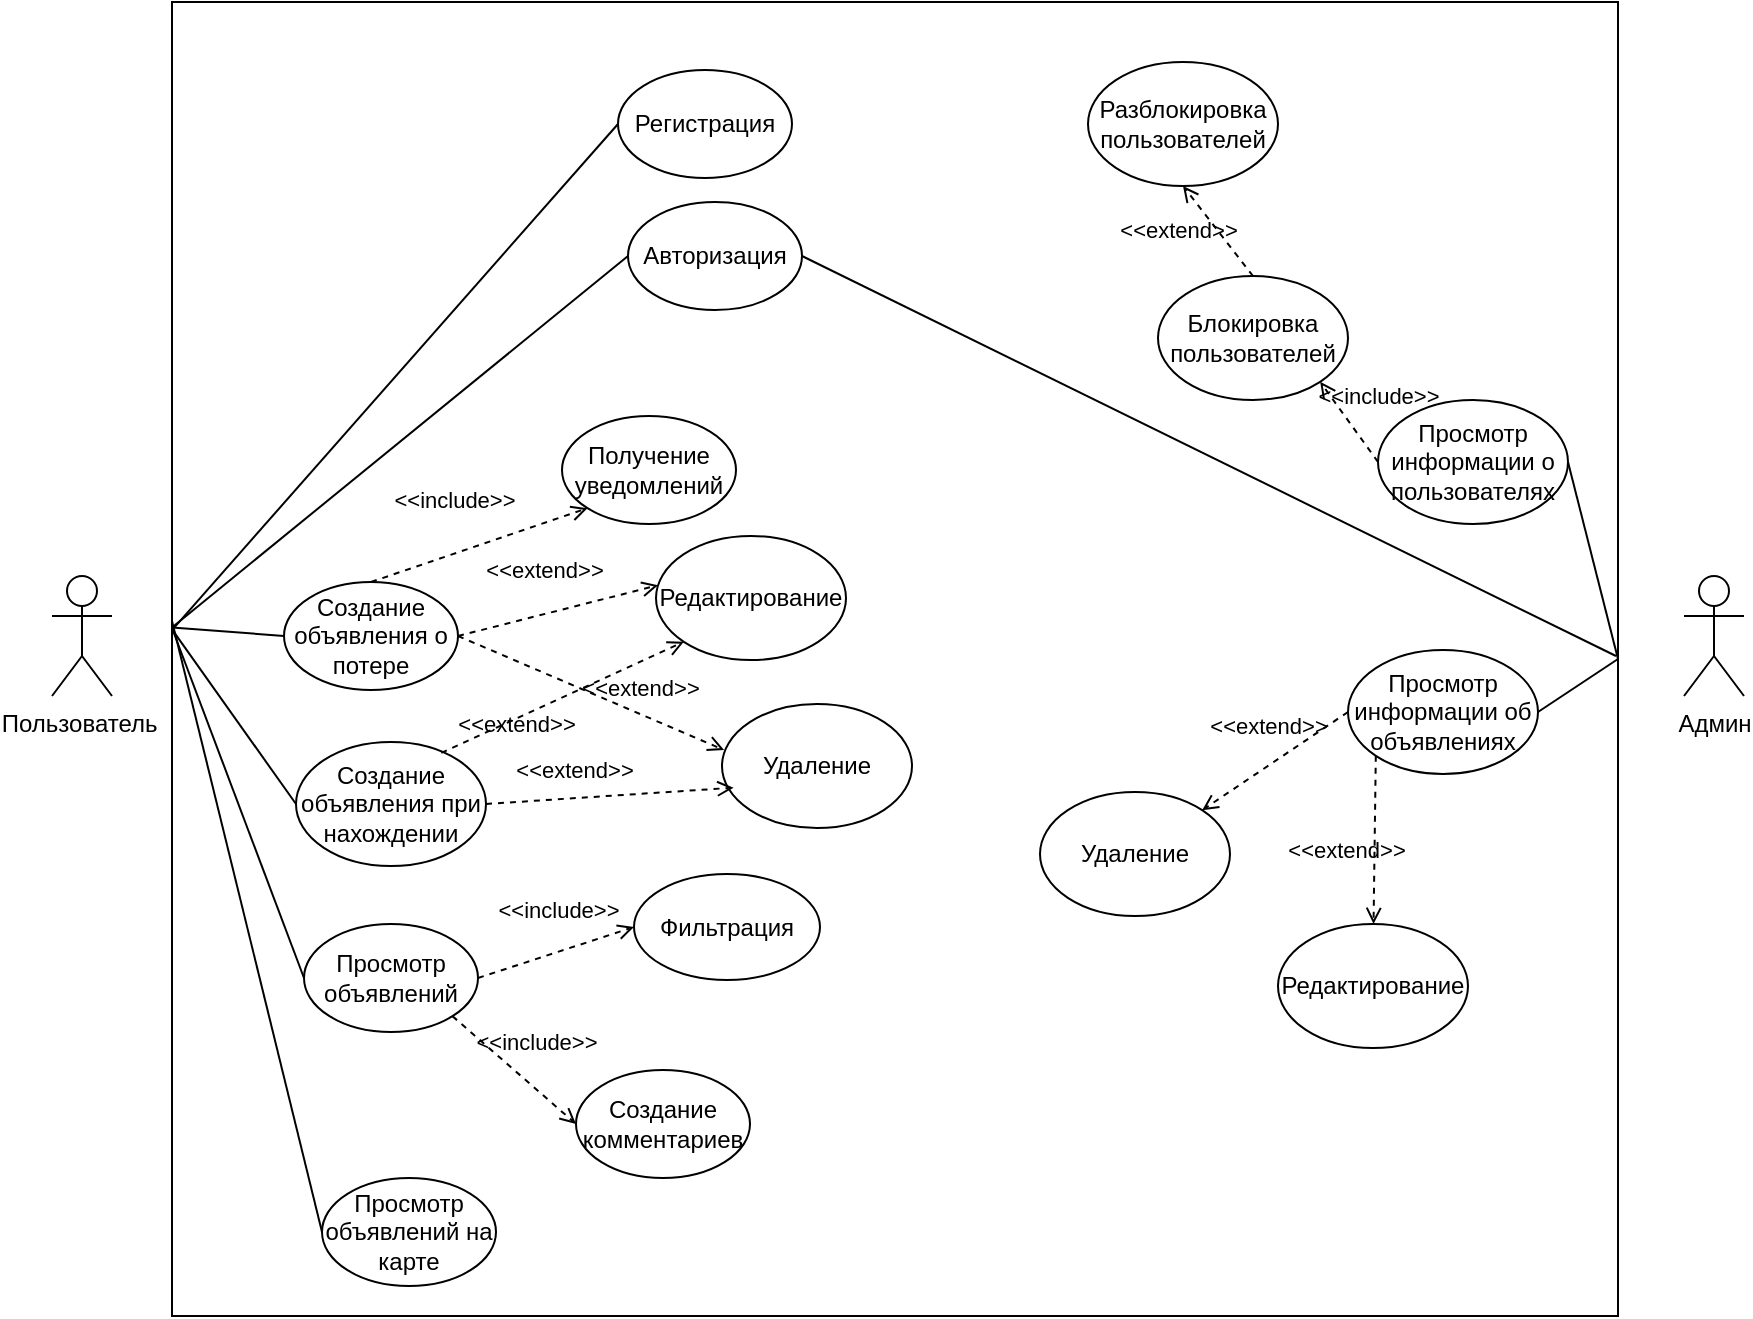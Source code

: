 <mxfile version="26.2.4" pages="3">
  <diagram id="D3UqESO9R-9Ck-403Cin" name="Страница — 1">
    <mxGraphModel dx="1491" dy="1922" grid="0" gridSize="10" guides="1" tooltips="1" connect="1" arrows="1" fold="1" page="1" pageScale="1" pageWidth="827" pageHeight="1169" math="0" shadow="0">
      <root>
        <mxCell id="0" />
        <mxCell id="1" parent="0" />
        <mxCell id="K6loU7Cg6Q4gGYoqSiRu-1" value="" style="rounded=0;whiteSpace=wrap;html=1;" vertex="1" parent="1">
          <mxGeometry x="161" y="-129" width="723" height="657" as="geometry" />
        </mxCell>
        <mxCell id="K6loU7Cg6Q4gGYoqSiRu-2" value="Пользователь&amp;nbsp;" style="shape=umlActor;verticalLabelPosition=bottom;verticalAlign=top;html=1;outlineConnect=0;" vertex="1" parent="1">
          <mxGeometry x="101" y="158" width="30" height="60" as="geometry" />
        </mxCell>
        <mxCell id="K6loU7Cg6Q4gGYoqSiRu-3" value="Админ" style="shape=umlActor;verticalLabelPosition=bottom;verticalAlign=top;html=1;outlineConnect=0;" vertex="1" parent="1">
          <mxGeometry x="917" y="158" width="30" height="60" as="geometry" />
        </mxCell>
        <mxCell id="K6loU7Cg6Q4gGYoqSiRu-6" value="Авторизация" style="ellipse;whiteSpace=wrap;html=1;" vertex="1" parent="1">
          <mxGeometry x="389" y="-29" width="87" height="54" as="geometry" />
        </mxCell>
        <mxCell id="K6loU7Cg6Q4gGYoqSiRu-7" value="Регистрация" style="ellipse;whiteSpace=wrap;html=1;" vertex="1" parent="1">
          <mxGeometry x="384" y="-95" width="87" height="54" as="geometry" />
        </mxCell>
        <mxCell id="K6loU7Cg6Q4gGYoqSiRu-8" value="Просмотр объявлений" style="ellipse;whiteSpace=wrap;html=1;" vertex="1" parent="1">
          <mxGeometry x="227" y="332" width="87" height="54" as="geometry" />
        </mxCell>
        <mxCell id="K6loU7Cg6Q4gGYoqSiRu-9" value="Создание объявления о потере" style="ellipse;whiteSpace=wrap;html=1;" vertex="1" parent="1">
          <mxGeometry x="217" y="161" width="87" height="54" as="geometry" />
        </mxCell>
        <mxCell id="K6loU7Cg6Q4gGYoqSiRu-10" value="Создание объявления при нахождении" style="ellipse;whiteSpace=wrap;html=1;" vertex="1" parent="1">
          <mxGeometry x="223" y="241" width="95" height="62" as="geometry" />
        </mxCell>
        <mxCell id="K6loU7Cg6Q4gGYoqSiRu-12" value="Редактирование" style="ellipse;whiteSpace=wrap;html=1;" vertex="1" parent="1">
          <mxGeometry x="403" y="138" width="95" height="62" as="geometry" />
        </mxCell>
        <mxCell id="K6loU7Cg6Q4gGYoqSiRu-13" value="&amp;lt;&amp;lt;extend&amp;gt;&amp;gt;" style="html=1;verticalAlign=bottom;labelBackgroundColor=none;endArrow=open;endFill=0;dashed=1;rounded=0;exitX=1;exitY=0.5;exitDx=0;exitDy=0;entryX=0.011;entryY=0.397;entryDx=0;entryDy=0;entryPerimeter=0;" edge="1" parent="1" source="K6loU7Cg6Q4gGYoqSiRu-9" target="K6loU7Cg6Q4gGYoqSiRu-12">
          <mxGeometry x="-0.078" y="13" width="160" relative="1" as="geometry">
            <mxPoint x="338" y="311" as="sourcePoint" />
            <mxPoint x="498" y="311" as="targetPoint" />
            <mxPoint as="offset" />
          </mxGeometry>
        </mxCell>
        <mxCell id="K6loU7Cg6Q4gGYoqSiRu-14" value="&amp;lt;&amp;lt;extend&amp;gt;&amp;gt;" style="html=1;verticalAlign=bottom;labelBackgroundColor=none;endArrow=open;endFill=0;dashed=1;rounded=0;exitX=0.765;exitY=0.087;exitDx=0;exitDy=0;entryX=0;entryY=1;entryDx=0;entryDy=0;exitPerimeter=0;" edge="1" parent="1" source="K6loU7Cg6Q4gGYoqSiRu-10" target="K6loU7Cg6Q4gGYoqSiRu-12">
          <mxGeometry x="-0.458" y="-10" width="160" relative="1" as="geometry">
            <mxPoint x="296" y="234" as="sourcePoint" />
            <mxPoint x="359" y="244" as="targetPoint" />
            <mxPoint as="offset" />
          </mxGeometry>
        </mxCell>
        <mxCell id="K6loU7Cg6Q4gGYoqSiRu-15" value="Удаление" style="ellipse;whiteSpace=wrap;html=1;" vertex="1" parent="1">
          <mxGeometry x="436" y="222" width="95" height="62" as="geometry" />
        </mxCell>
        <mxCell id="K6loU7Cg6Q4gGYoqSiRu-16" value="&amp;lt;&amp;lt;extend&amp;gt;&amp;gt;" style="html=1;verticalAlign=bottom;labelBackgroundColor=none;endArrow=open;endFill=0;dashed=1;rounded=0;exitX=1;exitY=0.5;exitDx=0;exitDy=0;entryX=0.011;entryY=0.371;entryDx=0;entryDy=0;entryPerimeter=0;" edge="1" parent="1" source="K6loU7Cg6Q4gGYoqSiRu-9" target="K6loU7Cg6Q4gGYoqSiRu-15">
          <mxGeometry x="0.344" y="4" width="160" relative="1" as="geometry">
            <mxPoint x="296" y="234" as="sourcePoint" />
            <mxPoint x="370" y="248" as="targetPoint" />
            <mxPoint as="offset" />
          </mxGeometry>
        </mxCell>
        <mxCell id="K6loU7Cg6Q4gGYoqSiRu-17" value="&amp;lt;&amp;lt;extend&amp;gt;&amp;gt;" style="html=1;verticalAlign=bottom;labelBackgroundColor=none;endArrow=open;endFill=0;dashed=1;rounded=0;exitX=1;exitY=0.5;exitDx=0;exitDy=0;entryX=0.061;entryY=0.675;entryDx=0;entryDy=0;entryPerimeter=0;" edge="1" parent="1" source="K6loU7Cg6Q4gGYoqSiRu-10" target="K6loU7Cg6Q4gGYoqSiRu-15">
          <mxGeometry x="-0.289" y="5" width="160" relative="1" as="geometry">
            <mxPoint x="296" y="234" as="sourcePoint" />
            <mxPoint x="380" y="320" as="targetPoint" />
            <mxPoint as="offset" />
          </mxGeometry>
        </mxCell>
        <mxCell id="K6loU7Cg6Q4gGYoqSiRu-18" value="Фильтрация" style="ellipse;whiteSpace=wrap;html=1;" vertex="1" parent="1">
          <mxGeometry x="392" y="307" width="93" height="53" as="geometry" />
        </mxCell>
        <mxCell id="K6loU7Cg6Q4gGYoqSiRu-20" value="&amp;lt;&amp;lt;include&amp;gt;&amp;gt;" style="html=1;verticalAlign=bottom;labelBackgroundColor=none;endArrow=open;endFill=0;dashed=1;rounded=0;exitX=1;exitY=0.5;exitDx=0;exitDy=0;entryX=0;entryY=0.5;entryDx=0;entryDy=0;" edge="1" parent="1" source="K6loU7Cg6Q4gGYoqSiRu-8" target="K6loU7Cg6Q4gGYoqSiRu-18">
          <mxGeometry x="0.113" y="11" width="160" relative="1" as="geometry">
            <mxPoint x="265" y="269" as="sourcePoint" />
            <mxPoint x="425" y="269" as="targetPoint" />
            <mxPoint as="offset" />
          </mxGeometry>
        </mxCell>
        <mxCell id="K6loU7Cg6Q4gGYoqSiRu-22" value="" style="endArrow=none;html=1;rounded=0;entryX=0;entryY=0.5;entryDx=0;entryDy=0;exitX=0;exitY=0.476;exitDx=0;exitDy=0;exitPerimeter=0;" edge="1" parent="1" source="K6loU7Cg6Q4gGYoqSiRu-1" target="K6loU7Cg6Q4gGYoqSiRu-9">
          <mxGeometry width="50" height="50" relative="1" as="geometry">
            <mxPoint x="163" y="185" as="sourcePoint" />
            <mxPoint x="363" y="117" as="targetPoint" />
          </mxGeometry>
        </mxCell>
        <mxCell id="K6loU7Cg6Q4gGYoqSiRu-23" value="" style="endArrow=none;html=1;rounded=0;exitX=0.001;exitY=0.479;exitDx=0;exitDy=0;exitPerimeter=0;entryX=0;entryY=0.5;entryDx=0;entryDy=0;" edge="1" parent="1" source="K6loU7Cg6Q4gGYoqSiRu-1" target="K6loU7Cg6Q4gGYoqSiRu-10">
          <mxGeometry width="50" height="50" relative="1" as="geometry">
            <mxPoint x="172" y="182" as="sourcePoint" />
            <mxPoint x="202" y="107" as="targetPoint" />
          </mxGeometry>
        </mxCell>
        <mxCell id="K6loU7Cg6Q4gGYoqSiRu-24" value="" style="endArrow=none;html=1;rounded=0;entryX=0;entryY=0.5;entryDx=0;entryDy=0;" edge="1" parent="1" target="K6loU7Cg6Q4gGYoqSiRu-8">
          <mxGeometry width="50" height="50" relative="1" as="geometry">
            <mxPoint x="161" y="184" as="sourcePoint" />
            <mxPoint x="198" y="177" as="targetPoint" />
          </mxGeometry>
        </mxCell>
        <mxCell id="K6loU7Cg6Q4gGYoqSiRu-25" value="" style="endArrow=none;html=1;rounded=0;entryX=0;entryY=0.5;entryDx=0;entryDy=0;exitX=0;exitY=0.478;exitDx=0;exitDy=0;exitPerimeter=0;" edge="1" parent="1" source="K6loU7Cg6Q4gGYoqSiRu-1" target="K6loU7Cg6Q4gGYoqSiRu-7">
          <mxGeometry width="50" height="50" relative="1" as="geometry">
            <mxPoint x="160" y="172" as="sourcePoint" />
            <mxPoint x="432" y="137" as="targetPoint" />
          </mxGeometry>
        </mxCell>
        <mxCell id="K6loU7Cg6Q4gGYoqSiRu-26" value="Создание комментариев" style="ellipse;whiteSpace=wrap;html=1;" vertex="1" parent="1">
          <mxGeometry x="363" y="405" width="87" height="54" as="geometry" />
        </mxCell>
        <mxCell id="K6loU7Cg6Q4gGYoqSiRu-27" value="&amp;lt;&amp;lt;include&amp;gt;&amp;gt;" style="html=1;verticalAlign=bottom;labelBackgroundColor=none;endArrow=open;endFill=0;dashed=1;rounded=0;exitX=1;exitY=1;exitDx=0;exitDy=0;entryX=0;entryY=0.5;entryDx=0;entryDy=0;" edge="1" parent="1" source="K6loU7Cg6Q4gGYoqSiRu-8" target="K6loU7Cg6Q4gGYoqSiRu-26">
          <mxGeometry x="0.113" y="11" width="160" relative="1" as="geometry">
            <mxPoint x="352" y="390" as="sourcePoint" />
            <mxPoint x="438" y="394" as="targetPoint" />
            <mxPoint as="offset" />
          </mxGeometry>
        </mxCell>
        <mxCell id="K6loU7Cg6Q4gGYoqSiRu-28" value="" style="endArrow=none;html=1;rounded=0;entryX=0;entryY=0.5;entryDx=0;entryDy=0;exitX=0;exitY=0.476;exitDx=0;exitDy=0;exitPerimeter=0;" edge="1" parent="1" source="K6loU7Cg6Q4gGYoqSiRu-1" target="K6loU7Cg6Q4gGYoqSiRu-6">
          <mxGeometry width="50" height="50" relative="1" as="geometry">
            <mxPoint x="161" y="169" as="sourcePoint" />
            <mxPoint x="394" y="-58" as="targetPoint" />
          </mxGeometry>
        </mxCell>
        <mxCell id="K6loU7Cg6Q4gGYoqSiRu-29" value="Получение уведомлений" style="ellipse;whiteSpace=wrap;html=1;" vertex="1" parent="1">
          <mxGeometry x="356" y="78" width="87" height="54" as="geometry" />
        </mxCell>
        <mxCell id="K6loU7Cg6Q4gGYoqSiRu-30" value="&amp;lt;&amp;lt;include&amp;gt;&amp;gt;" style="html=1;verticalAlign=bottom;labelBackgroundColor=none;endArrow=open;endFill=0;dashed=1;rounded=0;exitX=0.5;exitY=0;exitDx=0;exitDy=0;entryX=0;entryY=1;entryDx=0;entryDy=0;" edge="1" parent="1" source="K6loU7Cg6Q4gGYoqSiRu-9" target="K6loU7Cg6Q4gGYoqSiRu-29">
          <mxGeometry x="-0.124" y="17" width="160" relative="1" as="geometry">
            <mxPoint x="326" y="467" as="sourcePoint" />
            <mxPoint x="406" y="494" as="targetPoint" />
            <mxPoint as="offset" />
          </mxGeometry>
        </mxCell>
        <mxCell id="K6loU7Cg6Q4gGYoqSiRu-31" value="Просмотр объявлений на карте" style="ellipse;whiteSpace=wrap;html=1;" vertex="1" parent="1">
          <mxGeometry x="236" y="459" width="87" height="54" as="geometry" />
        </mxCell>
        <mxCell id="K6loU7Cg6Q4gGYoqSiRu-32" value="" style="endArrow=none;html=1;rounded=0;entryX=0;entryY=0.5;entryDx=0;entryDy=0;exitX=0;exitY=0.471;exitDx=0;exitDy=0;exitPerimeter=0;" edge="1" parent="1" source="K6loU7Cg6Q4gGYoqSiRu-1" target="K6loU7Cg6Q4gGYoqSiRu-31">
          <mxGeometry width="50" height="50" relative="1" as="geometry">
            <mxPoint x="161" y="180" as="sourcePoint" />
            <mxPoint x="252" y="448" as="targetPoint" />
          </mxGeometry>
        </mxCell>
        <mxCell id="K6loU7Cg6Q4gGYoqSiRu-35" value="Просмотр информации о пользователях" style="ellipse;whiteSpace=wrap;html=1;" vertex="1" parent="1">
          <mxGeometry x="764" y="70" width="95" height="62" as="geometry" />
        </mxCell>
        <mxCell id="K6loU7Cg6Q4gGYoqSiRu-36" value="Блокировка пользователей" style="ellipse;whiteSpace=wrap;html=1;" vertex="1" parent="1">
          <mxGeometry x="654" y="8" width="95" height="62" as="geometry" />
        </mxCell>
        <mxCell id="K6loU7Cg6Q4gGYoqSiRu-37" value="" style="endArrow=none;html=1;rounded=0;exitX=1;exitY=0.5;exitDx=0;exitDy=0;entryX=1;entryY=0.5;entryDx=0;entryDy=0;" edge="1" parent="1" source="K6loU7Cg6Q4gGYoqSiRu-1" target="K6loU7Cg6Q4gGYoqSiRu-35">
          <mxGeometry width="50" height="50" relative="1" as="geometry">
            <mxPoint x="171" y="136" as="sourcePoint" />
            <mxPoint x="237" y="369" as="targetPoint" />
          </mxGeometry>
        </mxCell>
        <mxCell id="K6loU7Cg6Q4gGYoqSiRu-38" value="&amp;lt;&amp;lt;include&amp;gt;&amp;gt;" style="html=1;verticalAlign=bottom;labelBackgroundColor=none;endArrow=open;endFill=0;dashed=1;rounded=0;exitX=0;exitY=0.5;exitDx=0;exitDy=0;entryX=1;entryY=1;entryDx=0;entryDy=0;" edge="1" parent="1" source="K6loU7Cg6Q4gGYoqSiRu-35" target="K6loU7Cg6Q4gGYoqSiRu-36">
          <mxGeometry x="-0.238" y="-14" width="160" relative="1" as="geometry">
            <mxPoint x="324" y="369" as="sourcePoint" />
            <mxPoint x="402" y="344" as="targetPoint" />
            <mxPoint as="offset" />
          </mxGeometry>
        </mxCell>
        <mxCell id="K6loU7Cg6Q4gGYoqSiRu-39" value="Разблокировка пользователей" style="ellipse;whiteSpace=wrap;html=1;" vertex="1" parent="1">
          <mxGeometry x="619" y="-99" width="95" height="62" as="geometry" />
        </mxCell>
        <mxCell id="K6loU7Cg6Q4gGYoqSiRu-40" value="&amp;lt;&amp;lt;extend&amp;gt;&amp;gt;" style="html=1;verticalAlign=bottom;labelBackgroundColor=none;endArrow=open;endFill=0;dashed=1;rounded=0;exitX=0.5;exitY=0;exitDx=0;exitDy=0;entryX=0.5;entryY=1;entryDx=0;entryDy=0;" edge="1" parent="1" source="K6loU7Cg6Q4gGYoqSiRu-36" target="K6loU7Cg6Q4gGYoqSiRu-39">
          <mxGeometry x="0.168" y="22" width="160" relative="1" as="geometry">
            <mxPoint x="572" y="65" as="sourcePoint" />
            <mxPoint x="732" y="65" as="targetPoint" />
            <mxPoint y="-1" as="offset" />
          </mxGeometry>
        </mxCell>
        <mxCell id="K6loU7Cg6Q4gGYoqSiRu-41" value="Просмотр информации об объявлениях" style="ellipse;whiteSpace=wrap;html=1;" vertex="1" parent="1">
          <mxGeometry x="749" y="195" width="95" height="62" as="geometry" />
        </mxCell>
        <mxCell id="K6loU7Cg6Q4gGYoqSiRu-43" value="" style="endArrow=none;html=1;rounded=0;exitX=1;exitY=0.5;exitDx=0;exitDy=0;entryX=1;entryY=0.5;entryDx=0;entryDy=0;" edge="1" parent="1" source="K6loU7Cg6Q4gGYoqSiRu-1" target="K6loU7Cg6Q4gGYoqSiRu-41">
          <mxGeometry width="50" height="50" relative="1" as="geometry">
            <mxPoint x="894" y="99" as="sourcePoint" />
            <mxPoint x="840" y="75" as="targetPoint" />
          </mxGeometry>
        </mxCell>
        <mxCell id="K6loU7Cg6Q4gGYoqSiRu-44" value="Редактирование" style="ellipse;whiteSpace=wrap;html=1;" vertex="1" parent="1">
          <mxGeometry x="714" y="332" width="95" height="62" as="geometry" />
        </mxCell>
        <mxCell id="K6loU7Cg6Q4gGYoqSiRu-45" value="&amp;lt;&amp;lt;extend&amp;gt;&amp;gt;" style="html=1;verticalAlign=bottom;labelBackgroundColor=none;endArrow=open;endFill=0;dashed=1;rounded=0;exitX=0;exitY=1;exitDx=0;exitDy=0;" edge="1" parent="1" source="K6loU7Cg6Q4gGYoqSiRu-41" target="K6loU7Cg6Q4gGYoqSiRu-44">
          <mxGeometry x="0.328" y="-13" width="160" relative="1" as="geometry">
            <mxPoint x="328" y="282" as="sourcePoint" />
            <mxPoint x="452" y="274" as="targetPoint" />
            <mxPoint x="-1" as="offset" />
          </mxGeometry>
        </mxCell>
        <mxCell id="K6loU7Cg6Q4gGYoqSiRu-46" value="Удаление" style="ellipse;whiteSpace=wrap;html=1;" vertex="1" parent="1">
          <mxGeometry x="595" y="266" width="95" height="62" as="geometry" />
        </mxCell>
        <mxCell id="K6loU7Cg6Q4gGYoqSiRu-47" value="&amp;lt;&amp;lt;extend&amp;gt;&amp;gt;" style="html=1;verticalAlign=bottom;labelBackgroundColor=none;endArrow=open;endFill=0;dashed=1;rounded=0;exitX=0;exitY=0.5;exitDx=0;exitDy=0;entryX=1;entryY=0;entryDx=0;entryDy=0;" edge="1" parent="1" source="K6loU7Cg6Q4gGYoqSiRu-41" target="K6loU7Cg6Q4gGYoqSiRu-46">
          <mxGeometry x="-0.036" y="-9" width="160" relative="1" as="geometry">
            <mxPoint x="306" y="256" as="sourcePoint" />
            <mxPoint x="427" y="201" as="targetPoint" />
            <mxPoint as="offset" />
          </mxGeometry>
        </mxCell>
        <mxCell id="K6loU7Cg6Q4gGYoqSiRu-51" value="" style="endArrow=none;html=1;rounded=0;entryX=1;entryY=0.5;entryDx=0;entryDy=0;" edge="1" parent="1" target="K6loU7Cg6Q4gGYoqSiRu-6">
          <mxGeometry width="50" height="50" relative="1" as="geometry">
            <mxPoint x="883" y="198" as="sourcePoint" />
            <mxPoint x="856" y="121" as="targetPoint" />
          </mxGeometry>
        </mxCell>
      </root>
    </mxGraphModel>
  </diagram>
  <diagram id="iKYa_m5dUQ5-7x06WVtr" name="Страница — 2">
    <mxGraphModel dx="1491" dy="753" grid="0" gridSize="10" guides="1" tooltips="1" connect="1" arrows="1" fold="1" page="1" pageScale="1" pageWidth="827" pageHeight="1169" math="0" shadow="0">
      <root>
        <mxCell id="0" />
        <mxCell id="1" parent="0" />
        <mxCell id="enw7huuvJ7FdouKaifNX-1" value="Пользователь" style="swimlane;fontStyle=1;align=center;verticalAlign=top;childLayout=stackLayout;horizontal=1;startSize=26;horizontalStack=0;resizeParent=1;resizeParentMax=0;resizeLast=0;collapsible=1;marginBottom=0;whiteSpace=wrap;html=1;" vertex="1" parent="1">
          <mxGeometry x="176" y="429" width="256" height="372" as="geometry" />
        </mxCell>
        <mxCell id="enw7huuvJ7FdouKaifNX-3" value="- Email : TEXT" style="text;strokeColor=none;fillColor=none;align=left;verticalAlign=top;spacingLeft=4;spacingRight=4;overflow=hidden;rotatable=0;points=[[0,0.5],[1,0.5]];portConstraint=eastwest;whiteSpace=wrap;html=1;" vertex="1" parent="enw7huuvJ7FdouKaifNX-1">
          <mxGeometry y="26" width="256" height="26" as="geometry" />
        </mxCell>
        <mxCell id="enw7huuvJ7FdouKaifNX-4" value="- Пароль : VARCHAR(45)" style="text;strokeColor=none;fillColor=none;align=left;verticalAlign=top;spacingLeft=4;spacingRight=4;overflow=hidden;rotatable=0;points=[[0,0.5],[1,0.5]];portConstraint=eastwest;whiteSpace=wrap;html=1;" vertex="1" parent="enw7huuvJ7FdouKaifNX-1">
          <mxGeometry y="52" width="256" height="26" as="geometry" />
        </mxCell>
        <mxCell id="enw7huuvJ7FdouKaifNX-35" value="- Подтверждение пароля : VARCHAR(45)" style="text;strokeColor=none;fillColor=none;align=left;verticalAlign=top;spacingLeft=4;spacingRight=4;overflow=hidden;rotatable=0;points=[[0,0.5],[1,0.5]];portConstraint=eastwest;whiteSpace=wrap;html=1;" vertex="1" parent="enw7huuvJ7FdouKaifNX-1">
          <mxGeometry y="78" width="256" height="26" as="geometry" />
        </mxCell>
        <mxCell id="enw7huuvJ7FdouKaifNX-34" value="- Номер телефона : TEXT" style="text;strokeColor=none;fillColor=none;align=left;verticalAlign=top;spacingLeft=4;spacingRight=4;overflow=hidden;rotatable=0;points=[[0,0.5],[1,0.5]];portConstraint=eastwest;whiteSpace=wrap;html=1;" vertex="1" parent="enw7huuvJ7FdouKaifNX-1">
          <mxGeometry y="104" width="256" height="26" as="geometry" />
        </mxCell>
        <mxCell id="enw7huuvJ7FdouKaifNX-8" value="" style="line;strokeWidth=1;fillColor=none;align=left;verticalAlign=middle;spacingTop=-1;spacingLeft=3;spacingRight=3;rotatable=0;labelPosition=right;points=[];portConstraint=eastwest;strokeColor=inherit;" vertex="1" parent="enw7huuvJ7FdouKaifNX-1">
          <mxGeometry y="130" width="256" height="8" as="geometry" />
        </mxCell>
        <mxCell id="enw7huuvJ7FdouKaifNX-9" value="&lt;div style=&quot;text-align: center;&quot;&gt;&lt;span style=&quot;background-color: transparent; color: light-dark(rgb(0, 0, 0), rgb(255, 255, 255));&quot;&gt;+ Создание объявления о потере&lt;/span&gt;&lt;span style=&quot;background-color: transparent; color: light-dark(rgb(0, 0, 0), rgb(255, 255, 255));&quot;&gt;()&lt;/span&gt;&lt;/div&gt;" style="text;strokeColor=none;fillColor=none;align=left;verticalAlign=top;spacingLeft=4;spacingRight=4;overflow=hidden;rotatable=0;points=[[0,0.5],[1,0.5]];portConstraint=eastwest;whiteSpace=wrap;html=1;" vertex="1" parent="enw7huuvJ7FdouKaifNX-1">
          <mxGeometry y="138" width="256" height="26" as="geometry" />
        </mxCell>
        <mxCell id="enw7huuvJ7FdouKaifNX-10" value="+&amp;nbsp;&lt;span style=&quot;text-align: center;&quot;&gt;Создание объявления при нахождении&lt;/span&gt;()" style="text;strokeColor=none;fillColor=none;align=left;verticalAlign=top;spacingLeft=4;spacingRight=4;overflow=hidden;rotatable=0;points=[[0,0.5],[1,0.5]];portConstraint=eastwest;whiteSpace=wrap;html=1;" vertex="1" parent="enw7huuvJ7FdouKaifNX-1">
          <mxGeometry y="164" width="256" height="26" as="geometry" />
        </mxCell>
        <mxCell id="enw7huuvJ7FdouKaifNX-11" value="&lt;div style=&quot;text-align: center;&quot;&gt;&lt;span style=&quot;background-color: transparent; color: light-dark(rgb(0, 0, 0), rgb(255, 255, 255));&quot;&gt;+ Просмотр объявлений&lt;/span&gt;&lt;span style=&quot;background-color: transparent; text-wrap: nowrap; color: rgba(0, 0, 0, 0); font-family: monospace; font-size: 0px;&quot;&gt;%3CmxGraphModel%3E%3Croot%3E%3CmxCell%20id%3D%220%22%2F%3E%3CmxCell%20id%3D%221%22%20parent%3D%220%22%2F%3E%3CmxCell%20id%3D%222%22%20value%3D%22%22%20style%3D%22endArrow%3Dnone%3Bhtml%3D1%3Brounded%3D0%3BexitX%3D0%3BexitY%3D0.5%3BexitDx%3D0%3BexitDy%3D0%3BentryX%3D0%3BentryY%3D0.5%3BentryDx%3D0%3BentryDy%3D0%3B%22%20edge%3D%221%22%20parent%3D%221%22%3E%3CmxGeometry%20width%3D%2250%22%20height%3D%2250%22%20relative%3D%221%22%20as%3D%22geometry%22%3E%3CmxPoint%20x%3D%22150%22%20y%3D%22344%22%20as%3D%22sourcePoint%22%2F%3E%3CmxPoint%20x%3D%22428%22%20y%3D%22344%22%20as%3D%22targetPoint%22%2F%3E%3C%2FmxGeometry%3E%3C%2FmxCell%3E%3C%2Froot%3E%3C%2FmxGraphModel%3E&lt;/span&gt;&lt;span style=&quot;background-color: transparent; text-wrap: nowrap; color: rgba(0, 0, 0, 0); font-family: monospace; font-size: 0px;&quot;&gt;%3CmxGraphModel%3E%3Croot%3E%3CmxCell%20id%3D%220%22%2F%3E%3CmxCell%20id%3D%221%22%20parent%3D%220%22%2F%3E%3CmxCell%20id%3D%222%22%20value%3D%22%22%20style%3D%22endArrow%3Dnone%3Bhtml%3D1%3Brounded%3D0%3BexitX%3D0%3BexitY%3D0.5%3BexitDx%3D0%3BexitDy%3D0%3BentryX%3D0%3BentryY%3D0.5%3BentryDx%3D0%3BentryDy%3D0%3B%22%20edge%3D%221%22%20parent%3D%221%22%3E%3CmxGeometry%20width%3D%2250%22%20height%3D%2250%22%20relative%3D%221%22%20as%3D%22geometry%22%3E%3CmxPoint%20x%3D%22150%22%20y%3D%22344%22%20as%3D%22sourcePoint%22%2F%3E%3CmxPoint%20x%3D%22428%22%20y%3D%22344%22%20as%3D%22targetPoint%22%2F%3E%3C%2FmxGeometry%3E%3C%2FmxCell%3E%3C%2Froot%3E%3C%2FmxGraphModel%3E&lt;/span&gt;&lt;span style=&quot;background-color: transparent; color: light-dark(rgb(0, 0, 0), rgb(255, 255, 255));&quot;&gt;()&lt;/span&gt;&lt;/div&gt;" style="text;strokeColor=none;fillColor=none;align=left;verticalAlign=top;spacingLeft=4;spacingRight=4;overflow=hidden;rotatable=0;points=[[0,0.5],[1,0.5]];portConstraint=eastwest;whiteSpace=wrap;html=1;" vertex="1" parent="enw7huuvJ7FdouKaifNX-1">
          <mxGeometry y="190" width="256" height="26" as="geometry" />
        </mxCell>
        <mxCell id="KQ-BqzcaCx35VyyP0JGl-6" value="&lt;div style=&quot;text-align: center;&quot;&gt;&lt;span style=&quot;background-color: transparent; color: light-dark(rgb(0, 0, 0), rgb(255, 255, 255));&quot;&gt;+ Просмотр объявлений на карте&lt;/span&gt;&lt;span style=&quot;background-color: transparent; text-wrap: nowrap; color: rgba(0, 0, 0, 0); font-family: monospace; font-size: 0px;&quot;&gt;%3CmxGraphModel%3E%3Croot%3E%3CmxCell%20id%3D%220%22%2F%3E%3CmxCell%20id%3D%221%22%20parent%3D%220%22%2F%3E%3CmxCell%20id%3D%222%22%20value%3D%22%22%20style%3D%22endArrow%3Dnone%3Bhtml%3D1%3Brounded%3D0%3BexitX%3D0%3BexitY%3D0.5%3BexitDx%3D0%3BexitDy%3D0%3BentryX%3D0%3BentryY%3D0.5%3BentryDx%3D0%3BentryDy%3D0%3B%22%20edge%3D%221%22%20parent%3D%221%22%3E%3CmxGeometry%20width%3D%2250%22%20height%3D%2250%22%20relative%3D%221%22%20as%3D%22geometry%22%3E%3CmxPoint%20x%3D%22150%22%20y%3D%22344%22%20as%3D%22sourcePoint%22%2F%3E%3CmxPoint%20x%3D%22428%22%20y%3D%22344%22%20as%3D%22targetPoint%22%2F%3E%3C%2FmxGeometry%3E%3C%2FmxCell%3E%3C%2Froot%3E%3C%2FmxGraphModel%3E&lt;/span&gt;&lt;span style=&quot;background-color: transparent; text-wrap: nowrap; color: rgba(0, 0, 0, 0); font-family: monospace; font-size: 0px;&quot;&gt;%3CmxGraphModel%3E%3Croot%3E%3CmxCell%20id%3D%220%22%2F%3E%3CmxCell%20id%3D%221%22%20parent%3D%220%22%2F%3E%3CmxCell%20id%3D%222%22%20value%3D%22%22%20style%3D%22endArrow%3Dnone%3Bhtml%3D1%3Brounded%3D0%3BexitX%3D0%3BexitY%3D0.5%3BexitDx%3D0%3BexitDy%3D0%3BentryX%3D0%3BentryY%3D0.5%3BentryDx%3D0%3BentryDy%3D0%3B%22%20edge%3D%221%22%20parent%3D%221%22%3E%3CmxGeometry%20width%3D%2250%22%20height%3D%2250%22%20relative%3D%221%22%20as%3D%22geometry%22%3E%3CmxPoint%20x%3D%22150%22%20y%3D%22344%22%20as%3D%22sourcePoint%22%2F%3E%3CmxPoint%20x%3D%22428%22%20y%3D%22344%22%20as%3D%22targetPoint%22%2F%3E%3C%2FmxGeometry%3E%3C%2FmxCell%3E%3C%2Froot%3E%3C%2FmxGraphModel%3E&lt;/span&gt;&lt;span style=&quot;background-color: transparent; color: light-dark(rgb(0, 0, 0), rgb(255, 255, 255));&quot;&gt;()&lt;/span&gt;&lt;/div&gt;" style="text;strokeColor=none;fillColor=none;align=left;verticalAlign=top;spacingLeft=4;spacingRight=4;overflow=hidden;rotatable=0;points=[[0,0.5],[1,0.5]];portConstraint=eastwest;whiteSpace=wrap;html=1;" vertex="1" parent="enw7huuvJ7FdouKaifNX-1">
          <mxGeometry y="216" width="256" height="26" as="geometry" />
        </mxCell>
        <mxCell id="KQ-BqzcaCx35VyyP0JGl-1" value="+&amp;nbsp;&lt;span style=&quot;text-align: center;&quot;&gt;Получение уведомлений&lt;/span&gt;()" style="text;strokeColor=none;fillColor=none;align=left;verticalAlign=top;spacingLeft=4;spacingRight=4;overflow=hidden;rotatable=0;points=[[0,0.5],[1,0.5]];portConstraint=eastwest;whiteSpace=wrap;html=1;" vertex="1" parent="enw7huuvJ7FdouKaifNX-1">
          <mxGeometry y="242" width="256" height="26" as="geometry" />
        </mxCell>
        <mxCell id="KQ-BqzcaCx35VyyP0JGl-2" value="&lt;div style=&quot;text-align: center;&quot;&gt;&lt;span style=&quot;background-color: transparent; color: light-dark(rgb(0, 0, 0), rgb(255, 255, 255));&quot;&gt;+ Редактирование&lt;/span&gt;&lt;span style=&quot;background-color: transparent; color: light-dark(rgb(0, 0, 0), rgb(255, 255, 255));&quot;&gt;()&lt;/span&gt;&lt;/div&gt;" style="text;strokeColor=none;fillColor=none;align=left;verticalAlign=top;spacingLeft=4;spacingRight=4;overflow=hidden;rotatable=0;points=[[0,0.5],[1,0.5]];portConstraint=eastwest;whiteSpace=wrap;html=1;" vertex="1" parent="enw7huuvJ7FdouKaifNX-1">
          <mxGeometry y="268" width="256" height="26" as="geometry" />
        </mxCell>
        <mxCell id="KQ-BqzcaCx35VyyP0JGl-3" value="&lt;div style=&quot;text-align: center;&quot;&gt;&lt;span style=&quot;background-color: transparent; color: light-dark(rgb(0, 0, 0), rgb(255, 255, 255));&quot;&gt;+ Удаление(&lt;/span&gt;&lt;span style=&quot;background-color: transparent; color: light-dark(rgb(0, 0, 0), rgb(255, 255, 255));&quot;&gt;)&lt;/span&gt;&lt;/div&gt;" style="text;strokeColor=none;fillColor=none;align=left;verticalAlign=top;spacingLeft=4;spacingRight=4;overflow=hidden;rotatable=0;points=[[0,0.5],[1,0.5]];portConstraint=eastwest;whiteSpace=wrap;html=1;" vertex="1" parent="enw7huuvJ7FdouKaifNX-1">
          <mxGeometry y="294" width="256" height="26" as="geometry" />
        </mxCell>
        <mxCell id="KQ-BqzcaCx35VyyP0JGl-4" value="&lt;div style=&quot;text-align: center;&quot;&gt;&lt;span style=&quot;background-color: transparent; color: light-dark(rgb(0, 0, 0), rgb(255, 255, 255));&quot;&gt;+ Фильтрация&lt;/span&gt;&lt;span style=&quot;background-color: transparent; color: light-dark(rgb(0, 0, 0), rgb(255, 255, 255));&quot;&gt;()&lt;/span&gt;&lt;/div&gt;" style="text;strokeColor=none;fillColor=none;align=left;verticalAlign=top;spacingLeft=4;spacingRight=4;overflow=hidden;rotatable=0;points=[[0,0.5],[1,0.5]];portConstraint=eastwest;whiteSpace=wrap;html=1;" vertex="1" parent="enw7huuvJ7FdouKaifNX-1">
          <mxGeometry y="320" width="256" height="26" as="geometry" />
        </mxCell>
        <mxCell id="KQ-BqzcaCx35VyyP0JGl-5" value="+&amp;nbsp;&lt;span style=&quot;text-align: center;&quot;&gt;Создание комментариев&lt;/span&gt;()" style="text;strokeColor=none;fillColor=none;align=left;verticalAlign=top;spacingLeft=4;spacingRight=4;overflow=hidden;rotatable=0;points=[[0,0.5],[1,0.5]];portConstraint=eastwest;whiteSpace=wrap;html=1;" vertex="1" parent="enw7huuvJ7FdouKaifNX-1">
          <mxGeometry y="346" width="256" height="26" as="geometry" />
        </mxCell>
        <mxCell id="enw7huuvJ7FdouKaifNX-12" value="Система" style="swimlane;fontStyle=1;align=center;verticalAlign=top;childLayout=stackLayout;horizontal=1;startSize=26;horizontalStack=0;resizeParent=1;resizeParentMax=0;resizeLast=0;collapsible=1;marginBottom=0;whiteSpace=wrap;html=1;" vertex="1" parent="1">
          <mxGeometry x="310" y="218" width="268" height="138" as="geometry" />
        </mxCell>
        <mxCell id="enw7huuvJ7FdouKaifNX-33" value="- Email : VARCHAR(45)" style="text;strokeColor=none;fillColor=none;align=left;verticalAlign=top;spacingLeft=4;spacingRight=4;overflow=hidden;rotatable=0;points=[[0,0.5],[1,0.5]];portConstraint=eastwest;whiteSpace=wrap;html=1;" vertex="1" parent="enw7huuvJ7FdouKaifNX-12">
          <mxGeometry y="26" width="268" height="26" as="geometry" />
        </mxCell>
        <mxCell id="enw7huuvJ7FdouKaifNX-14" value="- Пароль : VARCHAR(45)" style="text;strokeColor=none;fillColor=none;align=left;verticalAlign=top;spacingLeft=4;spacingRight=4;overflow=hidden;rotatable=0;points=[[0,0.5],[1,0.5]];portConstraint=eastwest;whiteSpace=wrap;html=1;" vertex="1" parent="enw7huuvJ7FdouKaifNX-12">
          <mxGeometry y="52" width="268" height="26" as="geometry" />
        </mxCell>
        <mxCell id="enw7huuvJ7FdouKaifNX-15" value="" style="line;strokeWidth=1;fillColor=none;align=left;verticalAlign=middle;spacingTop=-1;spacingLeft=3;spacingRight=3;rotatable=0;labelPosition=right;points=[];portConstraint=eastwest;strokeColor=inherit;" vertex="1" parent="enw7huuvJ7FdouKaifNX-12">
          <mxGeometry y="78" width="268" height="8" as="geometry" />
        </mxCell>
        <mxCell id="enw7huuvJ7FdouKaifNX-16" value="+ &lt;font style=&quot;font-size: 12px;&quot; face=&quot;Helvetica&quot;&gt;Авторизация&lt;/font&gt;&lt;span style=&quot;font-size: 11px;&quot;&gt;()&lt;/span&gt;" style="text;strokeColor=none;fillColor=none;align=left;verticalAlign=top;spacingLeft=4;spacingRight=4;overflow=hidden;rotatable=0;points=[[0,0.5],[1,0.5]];portConstraint=eastwest;whiteSpace=wrap;html=1;fontSize=11;" vertex="1" parent="enw7huuvJ7FdouKaifNX-12">
          <mxGeometry y="86" width="268" height="26" as="geometry" />
        </mxCell>
        <mxCell id="enw7huuvJ7FdouKaifNX-17" value="+ Регистрация()" style="text;strokeColor=none;fillColor=none;align=left;verticalAlign=top;spacingLeft=4;spacingRight=4;overflow=hidden;rotatable=0;points=[[0,0.5],[1,0.5]];portConstraint=eastwest;whiteSpace=wrap;html=1;" vertex="1" parent="enw7huuvJ7FdouKaifNX-12">
          <mxGeometry y="112" width="268" height="26" as="geometry" />
        </mxCell>
        <mxCell id="enw7huuvJ7FdouKaifNX-18" value="Администратор" style="swimlane;fontStyle=1;align=center;verticalAlign=top;childLayout=stackLayout;horizontal=1;startSize=26;horizontalStack=0;resizeParent=1;resizeParentMax=0;resizeLast=0;collapsible=1;marginBottom=0;whiteSpace=wrap;html=1;" vertex="1" parent="1">
          <mxGeometry x="484" y="429" width="263" height="242" as="geometry" />
        </mxCell>
        <mxCell id="enw7huuvJ7FdouKaifNX-19" value="- Логин : VARCHAR(45)" style="text;strokeColor=none;fillColor=none;align=left;verticalAlign=top;spacingLeft=4;spacingRight=4;overflow=hidden;rotatable=0;points=[[0,0.5],[1,0.5]];portConstraint=eastwest;whiteSpace=wrap;html=1;" vertex="1" parent="enw7huuvJ7FdouKaifNX-18">
          <mxGeometry y="26" width="263" height="26" as="geometry" />
        </mxCell>
        <mxCell id="enw7huuvJ7FdouKaifNX-21" value="- Пароль : VARCHAR(45)" style="text;strokeColor=none;fillColor=none;align=left;verticalAlign=top;spacingLeft=4;spacingRight=4;overflow=hidden;rotatable=0;points=[[0,0.5],[1,0.5]];portConstraint=eastwest;whiteSpace=wrap;html=1;" vertex="1" parent="enw7huuvJ7FdouKaifNX-18">
          <mxGeometry y="52" width="263" height="26" as="geometry" />
        </mxCell>
        <mxCell id="enw7huuvJ7FdouKaifNX-25" value="" style="line;strokeWidth=1;fillColor=none;align=left;verticalAlign=middle;spacingTop=-1;spacingLeft=3;spacingRight=3;rotatable=0;labelPosition=right;points=[];portConstraint=eastwest;strokeColor=inherit;" vertex="1" parent="enw7huuvJ7FdouKaifNX-18">
          <mxGeometry y="78" width="263" height="8" as="geometry" />
        </mxCell>
        <mxCell id="enw7huuvJ7FdouKaifNX-26" value="+&amp;nbsp;&lt;span style=&quot;text-wrap: nowrap; color: rgba(0, 0, 0, 0); font-family: monospace; font-size: 0px;&quot;&gt;&lt;span style=&quot;color: rgb(0, 0, 0); font-family: Helvetica; font-size: 12px; text-align: center; text-wrap-mode: wrap;&quot;&gt;Просмотр информации о пользователях&lt;/span&gt;%3CmxGraphModel%3E%3Croot%3E%3CmxCell%20id%3D%220%22%2F%3E%3CmxCell%20id%3D%221%22%20parent%3D%220%22%2F%3E%3CmxCell%20id%3D%222%22%20value%3D%22%22%20style%3D%22endArrow%3Dnone%3Bhtml%3D1%3Brounded%3D0%3BexitX%3D0%3BexitY%3D0.5%3BexitDx%3D0%3BexitDy%3D0%3BentryX%3D0%3BentryY%3D0.5%3BentryDx%3D0%3BentryDy%3D0%3B%22%20edge%3D%221%22%20parent%3D%221%22%3E%3CmxGeometry%20width%3D%2250%22%20height%3D%2250%22%20relative%3D%221%22%20as%3D%22geometry%22%3E%3CmxPoint%20x%3D%22150%22%20y%3D%22344%22%20as%3D%22sourcePoint%22%2F%3E%3CmxPoint%20x%3D%22428%22%20y%3D%22344%22%20as%3D%22targetPoint%22%2F%3E%3C%2FmxGeometry%3E%3C%2FmxCell%3E%3C%2Froot%3E%3C%2FmxGraphModel%3E&lt;/span&gt;&lt;span style=&quot;text-wrap: nowrap; color: rgba(0, 0, 0, 0); font-family: monospace; font-size: 0px;&quot;&gt;%3CmxGraphModel%3E%3Croot%3E%3CmxCell%20id%3D%220%22%2F%3E%3CmxCell%20id%3D%221%22%20parent%3D%220%22%2F%3E%3CmxCell%20id%3D%222%22%20value%3D%22%22%20style%3D%22endArrow%3Dnone%3Bhtml%3D1%3Brounded%3D0%3BexitX%3D0%3BexitY%3D0.5%3BexitDx%3D0%3BexitDy%3D0%3BentryX%3D0%3BentryY%3D0.5%3BentryDx%3D0%3BentryDy%3D0%3B%22%20edge%3D%221%22%20parent%3D%221%22%3E%3CmxGeometry%20width%3D%2250%22%20height%3D%2250%22%20relative%3D%221%22%20as%3D%22geometry%22%3E%3CmxPoint%20x%3D%22150%22%20y%3D%22344%22%20as%3D%22sourcePoint%22%2F%3E%3CmxPoint%20x%3D%22428%22%20y%3D%22344%22%20as%3D%22targetPoint%22%2F%3E%3C%2FmxGeometry%3E%3C%2FmxCell%3E%3C%2Froot%3E%3C%2FmxGraphModel%3E&lt;/span&gt;()" style="text;strokeColor=none;fillColor=none;align=left;verticalAlign=top;spacingLeft=4;spacingRight=4;overflow=hidden;rotatable=0;points=[[0,0.5],[1,0.5]];portConstraint=eastwest;whiteSpace=wrap;html=1;" vertex="1" parent="enw7huuvJ7FdouKaifNX-18">
          <mxGeometry y="86" width="263" height="26" as="geometry" />
        </mxCell>
        <mxCell id="enw7huuvJ7FdouKaifNX-30" value="+&amp;nbsp;&lt;span style=&quot;text-align: center;&quot;&gt;Блокировка пользователей&lt;/span&gt;()" style="text;strokeColor=none;fillColor=none;align=left;verticalAlign=top;spacingLeft=4;spacingRight=4;overflow=hidden;rotatable=0;points=[[0,0.5],[1,0.5]];portConstraint=eastwest;whiteSpace=wrap;html=1;" vertex="1" parent="enw7huuvJ7FdouKaifNX-18">
          <mxGeometry y="112" width="263" height="26" as="geometry" />
        </mxCell>
        <mxCell id="KQ-BqzcaCx35VyyP0JGl-7" value="+ Разблокировка пользователей()" style="text;strokeColor=none;fillColor=none;align=left;verticalAlign=top;spacingLeft=4;spacingRight=4;overflow=hidden;rotatable=0;points=[[0,0.5],[1,0.5]];portConstraint=eastwest;whiteSpace=wrap;html=1;" vertex="1" parent="enw7huuvJ7FdouKaifNX-18">
          <mxGeometry y="138" width="263" height="26" as="geometry" />
        </mxCell>
        <mxCell id="enw7huuvJ7FdouKaifNX-27" value="+&amp;nbsp;&lt;span style=&quot;text-wrap: nowrap; color: rgba(0, 0, 0, 0); font-family: monospace; font-size: 0px;&quot;&gt;&lt;span style=&quot;color: rgb(0, 0, 0); font-family: Helvetica; font-size: 12px; text-align: center; text-wrap-mode: wrap;&quot;&gt;Просмотр информации о объявлениях&lt;/span&gt;%3CmxGraphModel%3E%3Croot%3E%3CmxCell%20id%3D%220%22%2F%3E%3CmxCell%20id%3D%221%22%20parent%3D%220%22%2F%3E%3CmxCell%20id%3D%222%22%20value%3D%22%22%20style%3D%22endArrow%3Dnone%3Bhtml%3D1%3Brounded%3D0%3BexitX%3D0%3BexitY%3D0.5%3BexitDx%3D0%3BexitDy%3D0%3BentryX%3D0%3BentryY%3D0.5%3BentryDx%3D0%3BentryDy%3D0%3B%22%20edge%3D%221%22%20parent%3D%221%22%3E%3CmxGeometry%20width%3D%2250%22%20height%3D%2250%22%20relative%3D%221%22%20as%3D%22geometry%22%3E%3CmxPoint%20x%3D%22150%22%20y%3D%22344%22%20as%3D%22sourcePoint%22%2F%3E%3CmxPoint%20x%3D%22428%22%20y%3D%22344%22%20as%3D%22targetPoint%22%2F%3E%3C%2FmxGeometry%3E%3C%2FmxCell%3E%3C%2Froot%3E%3C%2FmxGraphModel%3E&lt;/span&gt;&lt;span style=&quot;text-wrap: nowrap; color: rgba(0, 0, 0, 0); font-family: monospace; font-size: 0px;&quot;&gt;%3CmxGraphModel%3E%3Croot%3E%3CmxCell%20id%3D%220%22%2F%3E%3CmxCell%20id%3D%221%22%20parent%3D%220%22%2F%3E%3CmxCell%20id%3D%222%22%20value%3D%22%22%20style%3D%22endArrow%3Dnone%3Bhtml%3D1%3Brounded%3D0%3BexitX%3D0%3BexitY%3D0.5%3BexitDx%3D0%3BexitDy%3D0%3BentryX%3D0%3BentryY%3D0.5%3BentryDx%3D0%3BentryDy%3D0%3B%22%20edge%3D%221%22%20parent%3D%221%22%3E%3CmxGeometry%20width%3D%2250%22%20height%3D%2250%22%20relative%3D%221%22%20as%3D%22geometry%22%3E%3CmxPoint%20x%3D%22150%22%20y%3D%22344%22%20as%3D%22sourcePoint%22%2F%3E%3CmxPoint%20x%3D%22428%22%20y%3D%22344%22%20as%3D%22targetPoint%22%2F%3E%3C%2FmxGeometry%3E%3C%2FmxCell%3E%3C%2Froot%3E%3C%2FmxGraphModel%3E&lt;/span&gt;()" style="text;strokeColor=none;fillColor=none;align=left;verticalAlign=top;spacingLeft=4;spacingRight=4;overflow=hidden;rotatable=0;points=[[0,0.5],[1,0.5]];portConstraint=eastwest;whiteSpace=wrap;html=1;" vertex="1" parent="enw7huuvJ7FdouKaifNX-18">
          <mxGeometry y="164" width="263" height="26" as="geometry" />
        </mxCell>
        <mxCell id="enw7huuvJ7FdouKaifNX-29" value="+ Редактирование()" style="text;strokeColor=none;fillColor=none;align=left;verticalAlign=top;spacingLeft=4;spacingRight=4;overflow=hidden;rotatable=0;points=[[0,0.5],[1,0.5]];portConstraint=eastwest;whiteSpace=wrap;html=1;" vertex="1" parent="enw7huuvJ7FdouKaifNX-18">
          <mxGeometry y="190" width="263" height="26" as="geometry" />
        </mxCell>
        <mxCell id="enw7huuvJ7FdouKaifNX-28" value="+&amp;nbsp;&lt;span style=&quot;text-align: center;&quot;&gt;Удаление&lt;/span&gt;()" style="text;strokeColor=none;fillColor=none;align=left;verticalAlign=top;spacingLeft=4;spacingRight=4;overflow=hidden;rotatable=0;points=[[0,0.5],[1,0.5]];portConstraint=eastwest;whiteSpace=wrap;html=1;" vertex="1" parent="enw7huuvJ7FdouKaifNX-18">
          <mxGeometry y="216" width="263" height="26" as="geometry" />
        </mxCell>
        <mxCell id="enw7huuvJ7FdouKaifNX-31" value="" style="endArrow=diamondThin;endFill=0;endSize=24;html=1;rounded=1;strokeColor=default;curved=0;dashed=1;exitX=0.5;exitY=0;exitDx=0;exitDy=0;entryX=0.161;entryY=1.015;entryDx=0;entryDy=0;entryPerimeter=0;" edge="1" parent="1" source="enw7huuvJ7FdouKaifNX-1" target="enw7huuvJ7FdouKaifNX-17">
          <mxGeometry width="160" relative="1" as="geometry">
            <mxPoint x="282" y="470" as="sourcePoint" />
            <mxPoint x="272.16" y="376.194" as="targetPoint" />
          </mxGeometry>
        </mxCell>
        <mxCell id="enw7huuvJ7FdouKaifNX-32" value="" style="endArrow=diamondThin;endFill=0;endSize=24;html=1;rounded=1;strokeColor=default;curved=0;dashed=1;exitX=0.5;exitY=0;exitDx=0;exitDy=0;" edge="1" parent="1" source="enw7huuvJ7FdouKaifNX-18">
          <mxGeometry width="160" relative="1" as="geometry">
            <mxPoint x="647" y="429" as="sourcePoint" />
            <mxPoint x="534" y="356" as="targetPoint" />
          </mxGeometry>
        </mxCell>
      </root>
    </mxGraphModel>
  </diagram>
  <diagram id="dOBWc4TjAHt1UCJzbZNr" name="Страница — 3">
    <mxGraphModel dx="1898" dy="958" grid="0" gridSize="10" guides="1" tooltips="1" connect="1" arrows="1" fold="1" page="1" pageScale="1" pageWidth="827" pageHeight="1169" math="0" shadow="0">
      <root>
        <mxCell id="0" />
        <mxCell id="1" parent="0" />
        <mxCell id="OV4zsHLv1D082vh9DBjk-1" value="Система" style="shape=module;align=left;spacingLeft=20;align=center;verticalAlign=top;whiteSpace=wrap;html=1;" vertex="1" parent="1">
          <mxGeometry x="299" y="59" width="165" height="181" as="geometry" />
        </mxCell>
        <mxCell id="OV4zsHLv1D082vh9DBjk-2" value="" style="endArrow=diamondThin;endFill=0;endSize=24;html=1;rounded=1;strokeColor=default;curved=0;dashed=1;exitX=0.548;exitY=0.085;exitDx=0;exitDy=0;exitPerimeter=0;entryX=0.336;entryY=1.001;entryDx=0;entryDy=0;entryPerimeter=0;" edge="1" parent="1" source="OV4zsHLv1D082vh9DBjk-3" target="OV4zsHLv1D082vh9DBjk-1">
          <mxGeometry width="160" relative="1" as="geometry">
            <mxPoint x="369" y="256" as="sourcePoint" />
            <mxPoint x="232" y="222" as="targetPoint" />
          </mxGeometry>
        </mxCell>
        <mxCell id="OV4zsHLv1D082vh9DBjk-3" value="Пользователь" style="shape=folder;fontStyle=1;spacingTop=10;tabWidth=40;tabHeight=14;tabPosition=left;html=1;whiteSpace=wrap;verticalAlign=top;" vertex="1" parent="1">
          <mxGeometry x="196" y="317" width="157" height="644" as="geometry" />
        </mxCell>
        <mxCell id="OV4zsHLv1D082vh9DBjk-4" value="Авторизация" style="shape=module;align=left;spacingLeft=20;align=center;verticalAlign=top;whiteSpace=wrap;html=1;" vertex="1" parent="1">
          <mxGeometry x="323" y="107" width="124" height="50" as="geometry" />
        </mxCell>
        <mxCell id="OV4zsHLv1D082vh9DBjk-5" value="Регистрация" style="shape=module;align=left;spacingLeft=20;align=center;verticalAlign=top;whiteSpace=wrap;html=1;" vertex="1" parent="1">
          <mxGeometry x="323" y="169" width="124" height="53" as="geometry" />
        </mxCell>
        <mxCell id="OV4zsHLv1D082vh9DBjk-6" value="Создание объявления о потере" style="shape=module;align=left;spacingLeft=20;align=center;verticalAlign=top;whiteSpace=wrap;html=1;" vertex="1" parent="1">
          <mxGeometry x="211.004" y="368" width="120.65" height="49" as="geometry" />
        </mxCell>
        <mxCell id="OV4zsHLv1D082vh9DBjk-7" value="Создание объявления при нахождении" style="shape=module;align=left;spacingLeft=20;align=center;verticalAlign=top;whiteSpace=wrap;html=1;" vertex="1" parent="1">
          <mxGeometry x="212.244" y="432" width="118.171" height="50" as="geometry" />
        </mxCell>
        <mxCell id="OV4zsHLv1D082vh9DBjk-8" value="Администратор" style="shape=folder;fontStyle=1;spacingTop=10;tabWidth=40;tabHeight=14;tabPosition=left;html=1;whiteSpace=wrap;verticalAlign=top;" vertex="1" parent="1">
          <mxGeometry x="428" y="317" width="146" height="448" as="geometry" />
        </mxCell>
        <mxCell id="OV4zsHLv1D082vh9DBjk-9" value="&lt;span style=&quot;text-align: left; text-wrap: nowrap; color: rgba(0, 0, 0, 0); font-family: monospace; font-size: 0px;&quot;&gt;&lt;span style=&quot;font-family: Helvetica; font-size: 12px; text-align: center; text-wrap-mode: wrap; background-color: light-dark(#ffffff, var(--ge-dark-color, #121212)); color: rgb(0, 0, 0);&quot;&gt;Просмотр информации о польтелях&lt;/span&gt;%3CmxGraphModel%3E%3Croot%3E%3CmxCell%20id%3D%220%22%2F%3E%3CmxCell%20id%3D%221%22%20parent%3D%220%22%2F%3E%3CmxCell%20id%3D%222%22%20value%3D%22%22%20style%3D%22endArrow%3Dnone%3Bhtml%3D1%3Brounded%3D0%3BexitX%3D0%3BexitY%3D0.5%3BexitDx%3D0%3BexitDy%3D0%3BentryX%3D0%3BentryY%3D0.5%3BentryDx%3D0%3BentryDy%3D0%3B%22%20edge%3D%221%22%20parent%3D%221%22%3E%3CmxGeometry%20width%3D%2250%22%20height%3D%2250%22%20relative%3D%221%22%20as%3D%22geometry%22%3E%3CmxPoint%20x%3D%22150%22%20y%3D%22344%22%20as%3D%22sourcePoint%22%2F%3E%3CmxPoint%20x%3D%22428%22%20y%3D%22344%22%20as%3D%22targetPoint%22%2F%3E%3C%2FmxGeometry%3E%3C%2FmxCell%3E%3C%2Froot%3E%3C%2FmxGraphModel%3E&lt;/span&gt;&lt;span style=&quot;text-align: left; text-wrap: nowrap; color: rgba(0, 0, 0, 0); font-family: monospace; font-size: 0px;&quot;&gt;%3CmxGraphModel%3E%3Croot%3E%3CmxCell%20id%3D%220%22%2F%3E%3CmxCell%20id%3D%221%22%20parent%3D%220%22%2F%3E%3CmxCell%20id%3D%222%22%20value%3D%22%22%20style%3D%22endArrow%3Dnone%3Bhtml%3D1%3Brounded%3D0%3BexitX%3D0%3BexitY%3D0.5%3BexitDx%3D0%3BexitDy%3D0%3BentryX%3D0%3BentryY%3D0.5%3BentryDx%3D0%3BentryDy%3D0%3B%22%20edge%3D%221%22%20parent%3D%221%22%3E%3CmxGeometry%20width%3D%2250%22%20height%3D%2250%22%20relative%3D%221%22%20as%3D%22geometry%22%3E%3CmxPoint%20x%3D%22150%22%20y%3D%22344%22%20as%3D%22sourcePoint%22%2F%3E%3CmxPoint%20x%3D%22428%22%20y%3D%22344%22%20as%3D%22targetPoint%22%2F%3E%3C%2FmxGeometry%3E%3C%2FmxCell%3E%3C%2Froot%3E%3C%2FmxGraphModel%3E&lt;/span&gt;" style="shape=module;align=left;spacingLeft=20;align=center;verticalAlign=top;whiteSpace=wrap;html=1;" vertex="1" parent="1">
          <mxGeometry x="439.65" y="357" width="120.26" height="51.92" as="geometry" />
        </mxCell>
        <mxCell id="OV4zsHLv1D082vh9DBjk-10" value="Блокировка пользователей" style="shape=module;align=left;spacingLeft=20;align=center;verticalAlign=top;whiteSpace=wrap;html=1;" vertex="1" parent="1">
          <mxGeometry x="438.82" y="421" width="121.91" height="54" as="geometry" />
        </mxCell>
        <mxCell id="OV4zsHLv1D082vh9DBjk-11" value="&lt;span style=&quot;text-align: left;&quot;&gt;Разблокировка пользователей&lt;/span&gt;" style="shape=module;align=left;spacingLeft=20;align=center;verticalAlign=top;whiteSpace=wrap;html=1;" vertex="1" parent="1">
          <mxGeometry x="438.47" y="486" width="121.98" height="56" as="geometry" />
        </mxCell>
        <mxCell id="OV4zsHLv1D082vh9DBjk-12" value="Просмотр информации о объявлениях" style="shape=module;align=left;spacingLeft=20;align=center;verticalAlign=top;whiteSpace=wrap;html=1;" vertex="1" parent="1">
          <mxGeometry x="438.47" y="555" width="120.98" height="57" as="geometry" />
        </mxCell>
        <mxCell id="OV4zsHLv1D082vh9DBjk-13" value="" style="endArrow=diamondThin;endFill=0;endSize=24;html=1;rounded=1;strokeColor=default;curved=0;dashed=1;exitX=0;exitY=0;exitDx=94.5;exitDy=14;exitPerimeter=0;entryX=0.75;entryY=1;entryDx=0;entryDy=0;" edge="1" parent="1" source="OV4zsHLv1D082vh9DBjk-8" target="OV4zsHLv1D082vh9DBjk-1">
          <mxGeometry width="160" relative="1" as="geometry">
            <mxPoint x="296" y="339" as="sourcePoint" />
            <mxPoint x="363" y="200" as="targetPoint" />
          </mxGeometry>
        </mxCell>
        <mxCell id="OV4zsHLv1D082vh9DBjk-14" value="Просмотр объявлений" style="shape=module;align=left;spacingLeft=20;align=center;verticalAlign=top;whiteSpace=wrap;html=1;" vertex="1" parent="1">
          <mxGeometry x="211.004" y="505" width="118.171" height="50" as="geometry" />
        </mxCell>
        <mxCell id="cPncbFywhI1Iqaldtc5W-1" value="Просмотр объявлений на карте" style="shape=module;align=left;spacingLeft=20;align=center;verticalAlign=top;whiteSpace=wrap;html=1;" vertex="1" parent="1">
          <mxGeometry x="213.484" y="569" width="118.171" height="50" as="geometry" />
        </mxCell>
        <mxCell id="cPncbFywhI1Iqaldtc5W-2" value="Получение уведомлений" style="shape=module;align=left;spacingLeft=20;align=center;verticalAlign=top;whiteSpace=wrap;html=1;" vertex="1" parent="1">
          <mxGeometry x="215.414" y="633" width="118.171" height="50" as="geometry" />
        </mxCell>
        <mxCell id="cPncbFywhI1Iqaldtc5W-3" value="Редактирование" style="shape=module;align=left;spacingLeft=20;align=center;verticalAlign=top;whiteSpace=wrap;html=1;" vertex="1" parent="1">
          <mxGeometry x="215.414" y="697" width="118.171" height="50" as="geometry" />
        </mxCell>
        <mxCell id="cPncbFywhI1Iqaldtc5W-4" value="Удаление" style="shape=module;align=left;spacingLeft=20;align=center;verticalAlign=top;whiteSpace=wrap;html=1;" vertex="1" parent="1">
          <mxGeometry x="215.414" y="761" width="118.171" height="50" as="geometry" />
        </mxCell>
        <mxCell id="shhBgCJX53Xjsuj8Kyom-1" value="Фильтрация" style="shape=module;align=left;spacingLeft=20;align=center;verticalAlign=top;whiteSpace=wrap;html=1;" vertex="1" parent="1">
          <mxGeometry x="215.414" y="825" width="118.171" height="50" as="geometry" />
        </mxCell>
        <mxCell id="shhBgCJX53Xjsuj8Kyom-2" value="&lt;span style=&quot;text-align: left;&quot;&gt;&amp;nbsp;&lt;/span&gt;Создание комментариев" style="shape=module;align=left;spacingLeft=20;align=center;verticalAlign=top;whiteSpace=wrap;html=1;" vertex="1" parent="1">
          <mxGeometry x="215.414" y="891" width="118.171" height="50" as="geometry" />
        </mxCell>
        <mxCell id="rvOfhCebVuXy4d3G3gan-1" value="&lt;span style=&quot;text-align: left;&quot;&gt;Редактирование&lt;/span&gt;" style="shape=module;align=left;spacingLeft=20;align=center;verticalAlign=top;whiteSpace=wrap;html=1;" vertex="1" parent="1">
          <mxGeometry x="440.51" y="626" width="120.98" height="57" as="geometry" />
        </mxCell>
        <mxCell id="rvOfhCebVuXy4d3G3gan-2" value="Удаление" style="shape=module;align=left;spacingLeft=20;align=center;verticalAlign=top;whiteSpace=wrap;html=1;" vertex="1" parent="1">
          <mxGeometry x="439.75" y="697" width="120.98" height="57" as="geometry" />
        </mxCell>
      </root>
    </mxGraphModel>
  </diagram>
</mxfile>
